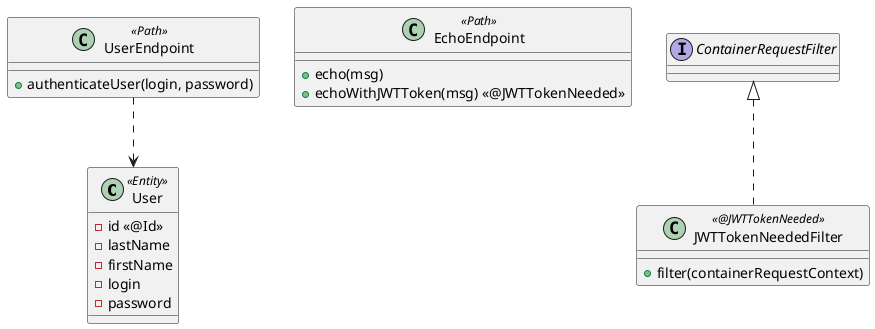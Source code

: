 @startuml

class User <<Entity>> {
 -id <<@Id>>
 -lastName
 -firstName
 -login
 -password
}

class UserEndpoint <<Path>> {
 +authenticateUser(login, password)
}

class EchoEndpoint <<Path>> {
 +echo(msg)
 +echoWithJWTToken(msg) << @JWTTokenNeeded >>
}

class JWTTokenNeededFilter <<@JWTTokenNeeded>> implements ContainerRequestFilter {
 +filter(containerRequestContext)
}

UserEndpoint ..> User

@enduml